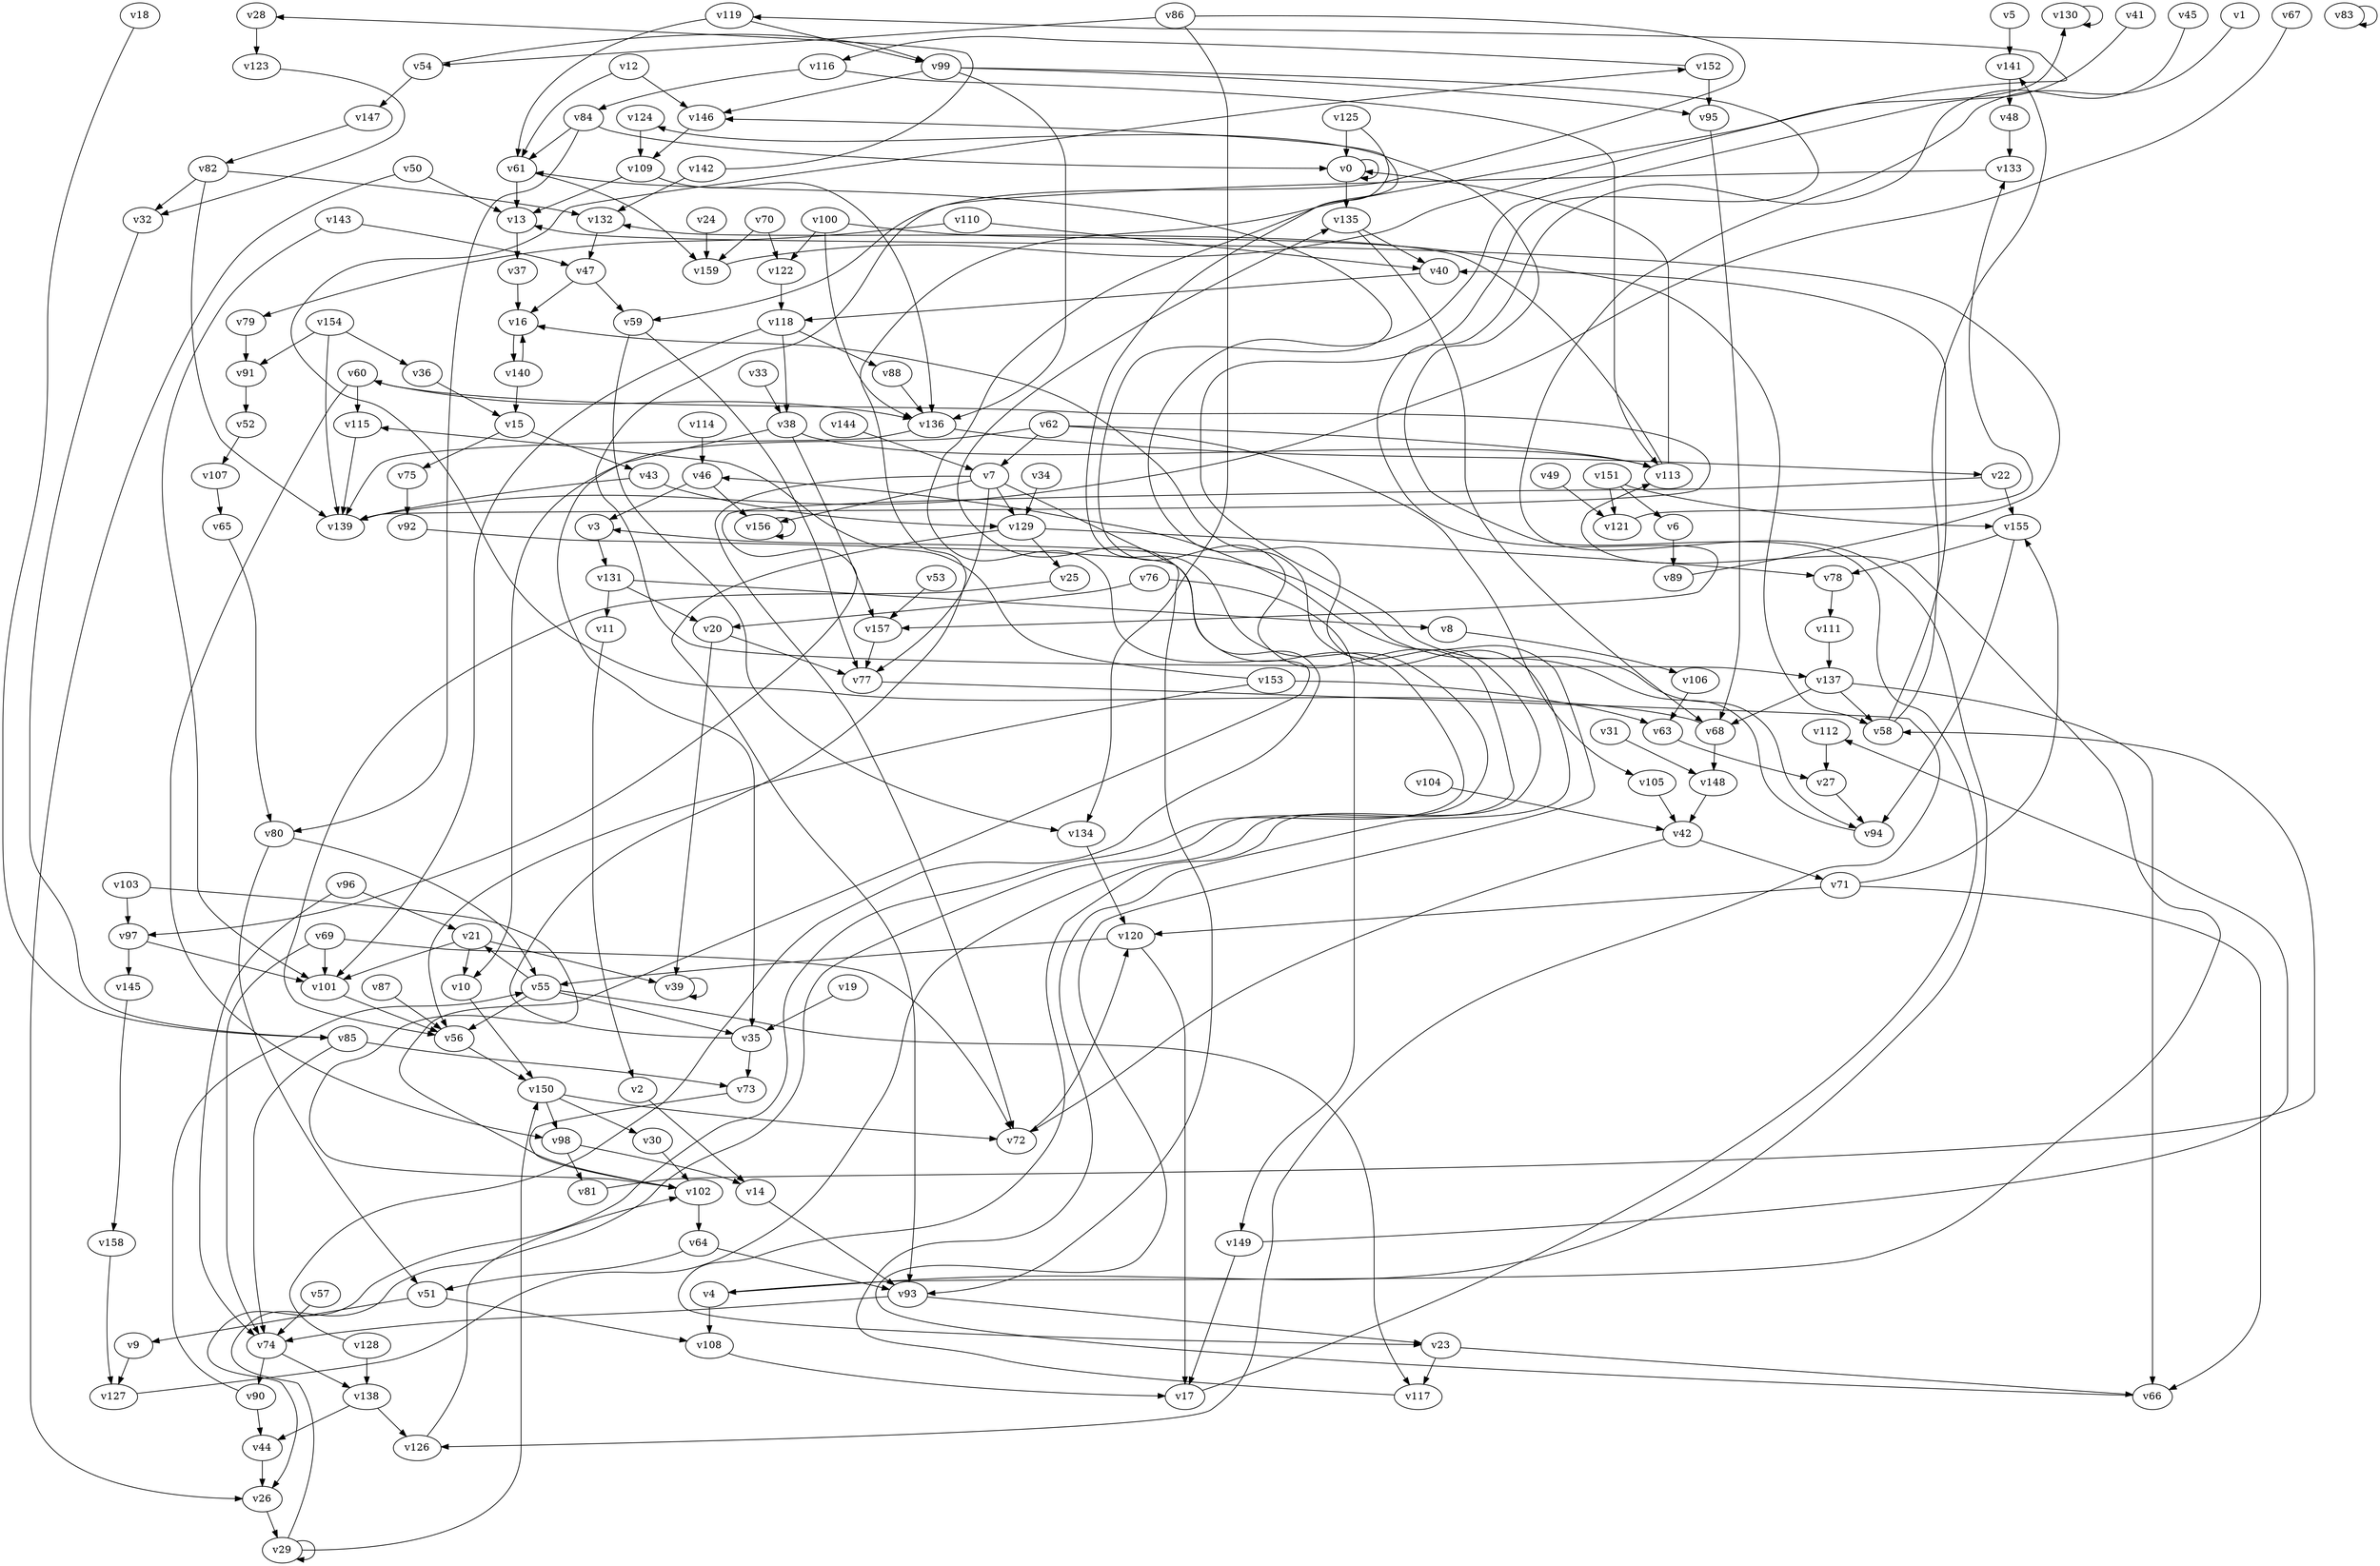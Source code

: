 // Benchmark game 236 - 160 vertices
// time_bound: 60
// targets: v67
digraph G {
    v0 [name="v0", player=0];
    v1 [name="v1", player=0];
    v2 [name="v2", player=1];
    v3 [name="v3", player=0];
    v4 [name="v4", player=1];
    v5 [name="v5", player=1];
    v6 [name="v6", player=1];
    v7 [name="v7", player=0];
    v8 [name="v8", player=0];
    v9 [name="v9", player=1];
    v10 [name="v10", player=1];
    v11 [name="v11", player=0];
    v12 [name="v12", player=1];
    v13 [name="v13", player=0];
    v14 [name="v14", player=1];
    v15 [name="v15", player=0];
    v16 [name="v16", player=1];
    v17 [name="v17", player=1];
    v18 [name="v18", player=0];
    v19 [name="v19", player=0];
    v20 [name="v20", player=0];
    v21 [name="v21", player=0];
    v22 [name="v22", player=1];
    v23 [name="v23", player=1];
    v24 [name="v24", player=0];
    v25 [name="v25", player=1];
    v26 [name="v26", player=1];
    v27 [name="v27", player=0];
    v28 [name="v28", player=0];
    v29 [name="v29", player=1];
    v30 [name="v30", player=0];
    v31 [name="v31", player=0];
    v32 [name="v32", player=0];
    v33 [name="v33", player=0];
    v34 [name="v34", player=1];
    v35 [name="v35", player=1];
    v36 [name="v36", player=0];
    v37 [name="v37", player=0];
    v38 [name="v38", player=1];
    v39 [name="v39", player=1];
    v40 [name="v40", player=0];
    v41 [name="v41", player=0];
    v42 [name="v42", player=1];
    v43 [name="v43", player=1];
    v44 [name="v44", player=1];
    v45 [name="v45", player=0];
    v46 [name="v46", player=1];
    v47 [name="v47", player=0];
    v48 [name="v48", player=1];
    v49 [name="v49", player=0];
    v50 [name="v50", player=1];
    v51 [name="v51", player=1];
    v52 [name="v52", player=1];
    v53 [name="v53", player=1];
    v54 [name="v54", player=1];
    v55 [name="v55", player=0];
    v56 [name="v56", player=0];
    v57 [name="v57", player=1];
    v58 [name="v58", player=1];
    v59 [name="v59", player=1];
    v60 [name="v60", player=1];
    v61 [name="v61", player=0];
    v62 [name="v62", player=0];
    v63 [name="v63", player=0];
    v64 [name="v64", player=0];
    v65 [name="v65", player=1];
    v66 [name="v66", player=0];
    v67 [name="v67", player=0, target=1];
    v68 [name="v68", player=1];
    v69 [name="v69", player=1];
    v70 [name="v70", player=0];
    v71 [name="v71", player=0];
    v72 [name="v72", player=1];
    v73 [name="v73", player=1];
    v74 [name="v74", player=0];
    v75 [name="v75", player=0];
    v76 [name="v76", player=1];
    v77 [name="v77", player=0];
    v78 [name="v78", player=0];
    v79 [name="v79", player=1];
    v80 [name="v80", player=1];
    v81 [name="v81", player=0];
    v82 [name="v82", player=1];
    v83 [name="v83", player=1];
    v84 [name="v84", player=0];
    v85 [name="v85", player=1];
    v86 [name="v86", player=1];
    v87 [name="v87", player=1];
    v88 [name="v88", player=1];
    v89 [name="v89", player=1];
    v90 [name="v90", player=1];
    v91 [name="v91", player=1];
    v92 [name="v92", player=0];
    v93 [name="v93", player=0];
    v94 [name="v94", player=0];
    v95 [name="v95", player=0];
    v96 [name="v96", player=0];
    v97 [name="v97", player=0];
    v98 [name="v98", player=0];
    v99 [name="v99", player=1];
    v100 [name="v100", player=1];
    v101 [name="v101", player=0];
    v102 [name="v102", player=1];
    v103 [name="v103", player=1];
    v104 [name="v104", player=1];
    v105 [name="v105", player=0];
    v106 [name="v106", player=1];
    v107 [name="v107", player=1];
    v108 [name="v108", player=1];
    v109 [name="v109", player=0];
    v110 [name="v110", player=1];
    v111 [name="v111", player=0];
    v112 [name="v112", player=0];
    v113 [name="v113", player=1];
    v114 [name="v114", player=1];
    v115 [name="v115", player=1];
    v116 [name="v116", player=1];
    v117 [name="v117", player=0];
    v118 [name="v118", player=0];
    v119 [name="v119", player=1];
    v120 [name="v120", player=0];
    v121 [name="v121", player=0];
    v122 [name="v122", player=1];
    v123 [name="v123", player=0];
    v124 [name="v124", player=0];
    v125 [name="v125", player=0];
    v126 [name="v126", player=1];
    v127 [name="v127", player=1];
    v128 [name="v128", player=0];
    v129 [name="v129", player=1];
    v130 [name="v130", player=0];
    v131 [name="v131", player=0];
    v132 [name="v132", player=1];
    v133 [name="v133", player=0];
    v134 [name="v134", player=1];
    v135 [name="v135", player=0];
    v136 [name="v136", player=0];
    v137 [name="v137", player=0];
    v138 [name="v138", player=0];
    v139 [name="v139", player=0];
    v140 [name="v140", player=0];
    v141 [name="v141", player=0];
    v142 [name="v142", player=1];
    v143 [name="v143", player=1];
    v144 [name="v144", player=1];
    v145 [name="v145", player=0];
    v146 [name="v146", player=1];
    v147 [name="v147", player=1];
    v148 [name="v148", player=1];
    v149 [name="v149", player=1];
    v150 [name="v150", player=0];
    v151 [name="v151", player=0];
    v152 [name="v152", player=0];
    v153 [name="v153", player=0];
    v154 [name="v154", player=1];
    v155 [name="v155", player=1];
    v156 [name="v156", player=0];
    v157 [name="v157", player=1];
    v158 [name="v158", player=1];
    v159 [name="v159", player=0];

    v0 -> v0;
    v1 -> v4 [constraint="t mod 4 == 0"];
    v2 -> v14;
    v3 -> v131;
    v4 -> v113 [constraint="t >= 5"];
    v5 -> v141;
    v6 -> v89;
    v7 -> v72;
    v8 -> v106;
    v9 -> v127;
    v10 -> v150;
    v11 -> v2;
    v12 -> v146;
    v13 -> v37;
    v14 -> v93;
    v15 -> v75;
    v16 -> v140;
    v17 -> v124 [constraint="t mod 4 == 2"];
    v18 -> v85 [constraint="t mod 4 == 3"];
    v19 -> v35;
    v20 -> v77;
    v21 -> v10;
    v22 -> v97 [constraint="t mod 5 == 1"];
    v23 -> v66;
    v24 -> v159;
    v25 -> v56 [constraint="t < 12"];
    v26 -> v29;
    v27 -> v94;
    v28 -> v123;
    v29 -> v146 [constraint="t < 13"];
    v30 -> v102;
    v31 -> v148;
    v32 -> v85 [constraint="t mod 2 == 1"];
    v33 -> v38;
    v34 -> v129;
    v35 -> v130 [constraint="t >= 3"];
    v36 -> v15;
    v37 -> v16;
    v38 -> v157;
    v39 -> v39;
    v40 -> v118;
    v41 -> v23 [constraint="t >= 4"];
    v42 -> v72 [constraint="t >= 3"];
    v43 -> v129;
    v44 -> v26;
    v45 -> v157 [constraint="t mod 2 == 1"];
    v46 -> v3;
    v47 -> v16;
    v48 -> v133;
    v49 -> v121;
    v50 -> v26;
    v51 -> v108;
    v52 -> v107;
    v53 -> v157;
    v54 -> v99 [constraint="t >= 2"];
    v55 -> v21 [constraint="t >= 2"];
    v56 -> v150;
    v57 -> v74;
    v58 -> v141 [constraint="t mod 5 == 1"];
    v59 -> v134 [constraint="t mod 5 == 3"];
    v60 -> v115;
    v61 -> v13;
    v62 -> v105;
    v63 -> v27;
    v64 -> v93;
    v65 -> v80;
    v66 -> v46 [constraint="t < 10"];
    v67 -> v139 [constraint="t >= 2"];
    v68 -> v152 [constraint="t >= 5"];
    v69 -> v74;
    v70 -> v122;
    v71 -> v66;
    v72 -> v120;
    v73 -> v102 [constraint="t < 11"];
    v74 -> v138;
    v75 -> v92;
    v76 -> v20;
    v77 -> v126 [constraint="t mod 2 == 0"];
    v78 -> v111;
    v79 -> v91;
    v80 -> v55;
    v81 -> v58 [constraint="t < 5"];
    v82 -> v139;
    v83 -> v83;
    v84 -> v80;
    v85 -> v73;
    v86 -> v59 [constraint="t mod 2 == 0"];
    v87 -> v56;
    v88 -> v136;
    v89 -> v13 [constraint="t < 5"];
    v90 -> v55;
    v91 -> v52;
    v92 -> v26 [constraint="t < 13"];
    v93 -> v23;
    v94 -> v3 [constraint="t < 5"];
    v95 -> v68;
    v96 -> v21;
    v97 -> v145;
    v98 -> v14;
    v99 -> v94 [constraint="t mod 5 == 2"];
    v100 -> v136;
    v101 -> v56;
    v102 -> v64;
    v103 -> v102 [constraint="t < 15"];
    v104 -> v42;
    v105 -> v42;
    v106 -> v63;
    v107 -> v65;
    v108 -> v17;
    v109 -> v13;
    v110 -> v40;
    v111 -> v137;
    v112 -> v27;
    v113 -> v132 [constraint="t mod 4 == 1"];
    v114 -> v46;
    v115 -> v139;
    v116 -> v84;
    v117 -> v16 [constraint="t >= 5"];
    v118 -> v101;
    v119 -> v61;
    v120 -> v17;
    v121 -> v133 [constraint="t >= 1"];
    v122 -> v118;
    v123 -> v32 [constraint="t >= 4"];
    v124 -> v109;
    v125 -> v102 [constraint="t mod 5 == 4"];
    v126 -> v102;
    v127 -> v61 [constraint="t mod 2 == 0"];
    v128 -> v135 [constraint="t >= 3"];
    v129 -> v25;
    v130 -> v130;
    v131 -> v11;
    v132 -> v47;
    v133 -> v137 [constraint="t >= 5"];
    v134 -> v120;
    v135 -> v68;
    v136 -> v22;
    v137 -> v66;
    v138 -> v126;
    v139 -> v60 [constraint="t < 8"];
    v140 -> v15;
    v141 -> v48;
    v142 -> v28 [constraint="t >= 5"];
    v143 -> v47;
    v144 -> v7;
    v145 -> v158;
    v146 -> v109;
    v147 -> v82;
    v148 -> v42;
    v149 -> v112 [constraint="t < 10"];
    v150 -> v98;
    v151 -> v6;
    v152 -> v116 [constraint="t < 6"];
    v153 -> v115 [constraint="t mod 3 == 2"];
    v154 -> v36;
    v155 -> v78;
    v156 -> v156;
    v157 -> v77;
    v158 -> v127;
    v159 -> v119 [constraint="t mod 3 == 0"];
    v118 -> v38;
    v128 -> v138;
    v15 -> v43;
    v131 -> v8;
    v61 -> v159;
    v137 -> v68;
    v29 -> v150;
    v69 -> v101;
    v118 -> v88;
    v12 -> v61;
    v43 -> v139;
    v109 -> v136;
    v58 -> v40;
    v74 -> v90;
    v86 -> v54;
    v150 -> v72;
    v113 -> v0;
    v20 -> v39;
    v23 -> v117;
    v135 -> v40;
    v42 -> v71;
    v131 -> v20;
    v96 -> v74;
    v68 -> v148;
    v21 -> v39;
    v64 -> v51;
    v85 -> v74;
    v82 -> v32;
    v99 -> v136;
    v54 -> v147;
    v90 -> v44;
    v129 -> v78;
    v100 -> v58;
    v155 -> v94;
    v84 -> v61;
    v4 -> v108;
    v98 -> v81;
    v154 -> v91;
    v38 -> v113;
    v103 -> v97;
    v93 -> v74;
    v7 -> v93;
    v116 -> v113;
    v140 -> v16;
    v125 -> v0;
    v97 -> v101;
    v149 -> v17;
    v51 -> v9;
    v55 -> v35;
    v55 -> v117;
    v59 -> v77;
    v84 -> v0;
    v71 -> v155;
    v100 -> v122;
    v154 -> v139;
    v47 -> v59;
    v22 -> v155;
    v152 -> v95;
    v69 -> v72;
    v0 -> v135;
    v110 -> v79;
    v62 -> v10;
    v86 -> v134;
    v120 -> v55;
    v136 -> v139;
    v151 -> v155;
    v99 -> v95;
    v62 -> v7;
    v55 -> v56;
    v137 -> v58;
    v142 -> v132;
    v119 -> v99;
    v7 -> v156;
    v46 -> v156;
    v138 -> v44;
    v99 -> v146;
    v71 -> v120;
    v50 -> v13;
    v62 -> v113;
    v153 -> v56;
    v129 -> v93;
    v7 -> v77;
    v7 -> v129;
    v60 -> v136;
    v153 -> v63;
    v80 -> v51;
    v70 -> v159;
    v38 -> v35;
    v60 -> v98;
    v29 -> v29;
    v82 -> v132;
    v21 -> v101;
    v76 -> v149;
    v143 -> v101;
    v150 -> v30;
    v35 -> v73;
    v151 -> v121;
}
